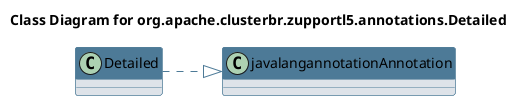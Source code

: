 @startuml 
skinparam class { 
 BackgroundColor #DEE3E9 
 ArrowColor #4D7A97 
 BorderColor #4D7A97 
}
left to right direction 
title Class Diagram for org.apache.clusterbr.zupportl5.annotations.Detailed
skinparam titleBackgroundColor White
skinparam classHeaderBackgroundColor #4D7A97 
skinparam stereotypeCBackgroundColor #F8981D 

class Detailed {
}
Detailed ..|> javalangannotationAnnotation
@enduml